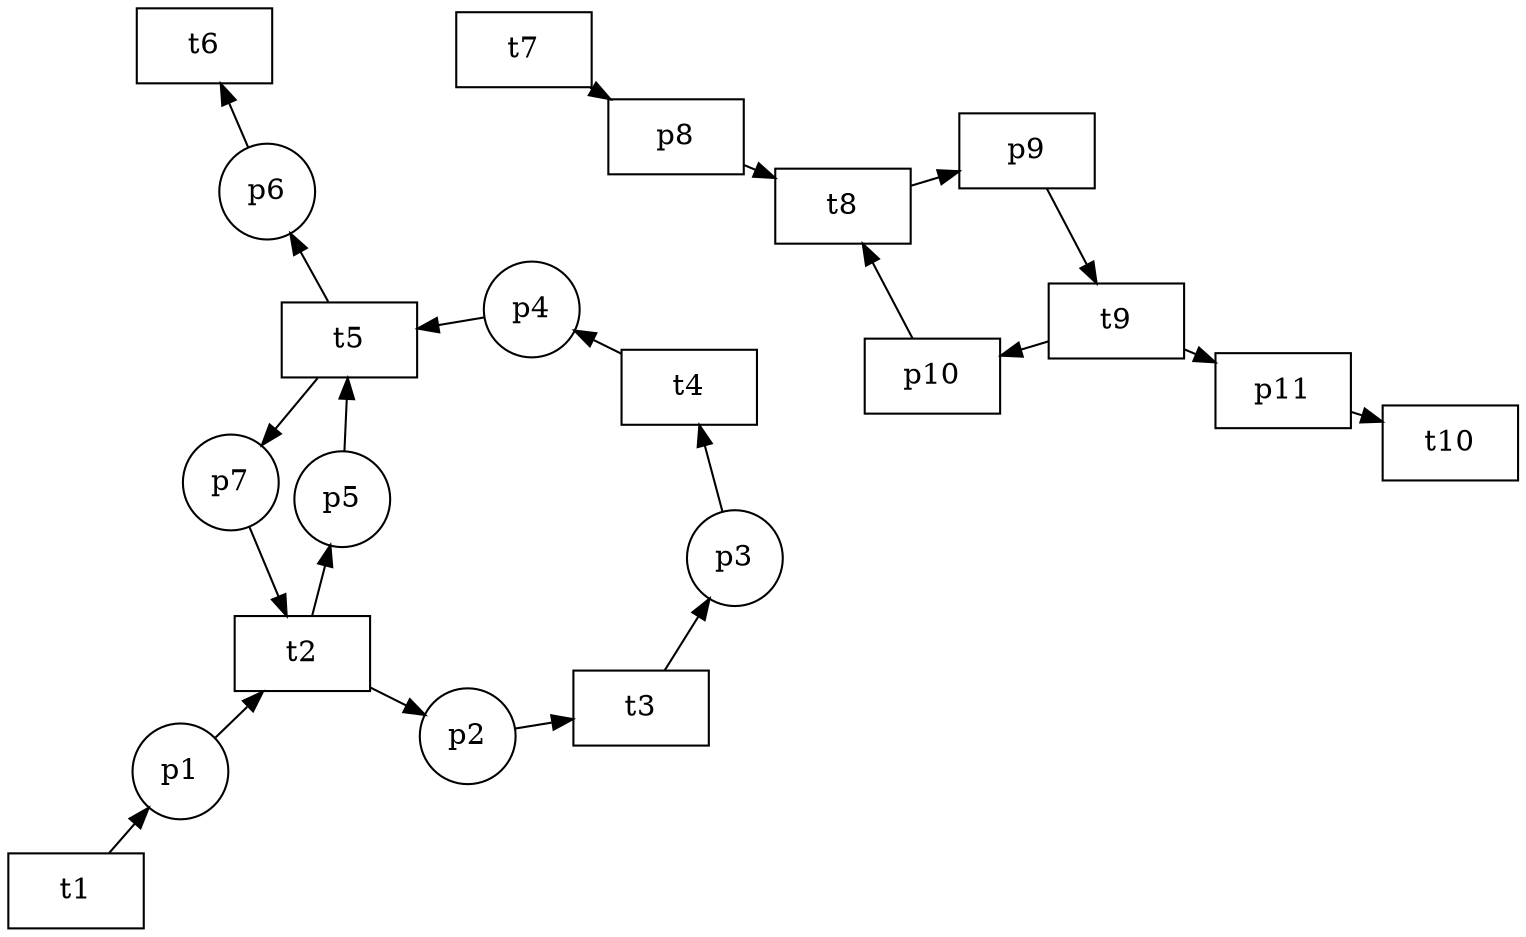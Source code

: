digraph distributed_system {
layout=neato
node [shape=circle];  p1; p2; p3; p4; p5; p6; p7; 
node [shape=box,fixedsize=true,width=0.9];  t1; t2; t3; t4; t5; t6; 
subgraph sub {
style=filled;
color=lightgrey;
p8; p9; p10; p11; 
node [shape=box,fixedsize=true,width=0.9];  t7; t8; t9; t10; 

t7->p8;
p8->t8;
t8->p9;
p9->t9;
t9->p11;
t9->p10;
p10->t8;
p11->t10;
overlap=false
fontsize=12;
}

t1->p1;
p1->t2;
t2->p2;
p2->t3;
t3->p3;
p3->t4;
p4->t5;
t4->p4;
t2->p5;
p5->t5;
t5->p7;
p7->t2;
t5->p6;
p6->t6;
overlap=false
fontsize=12;
}